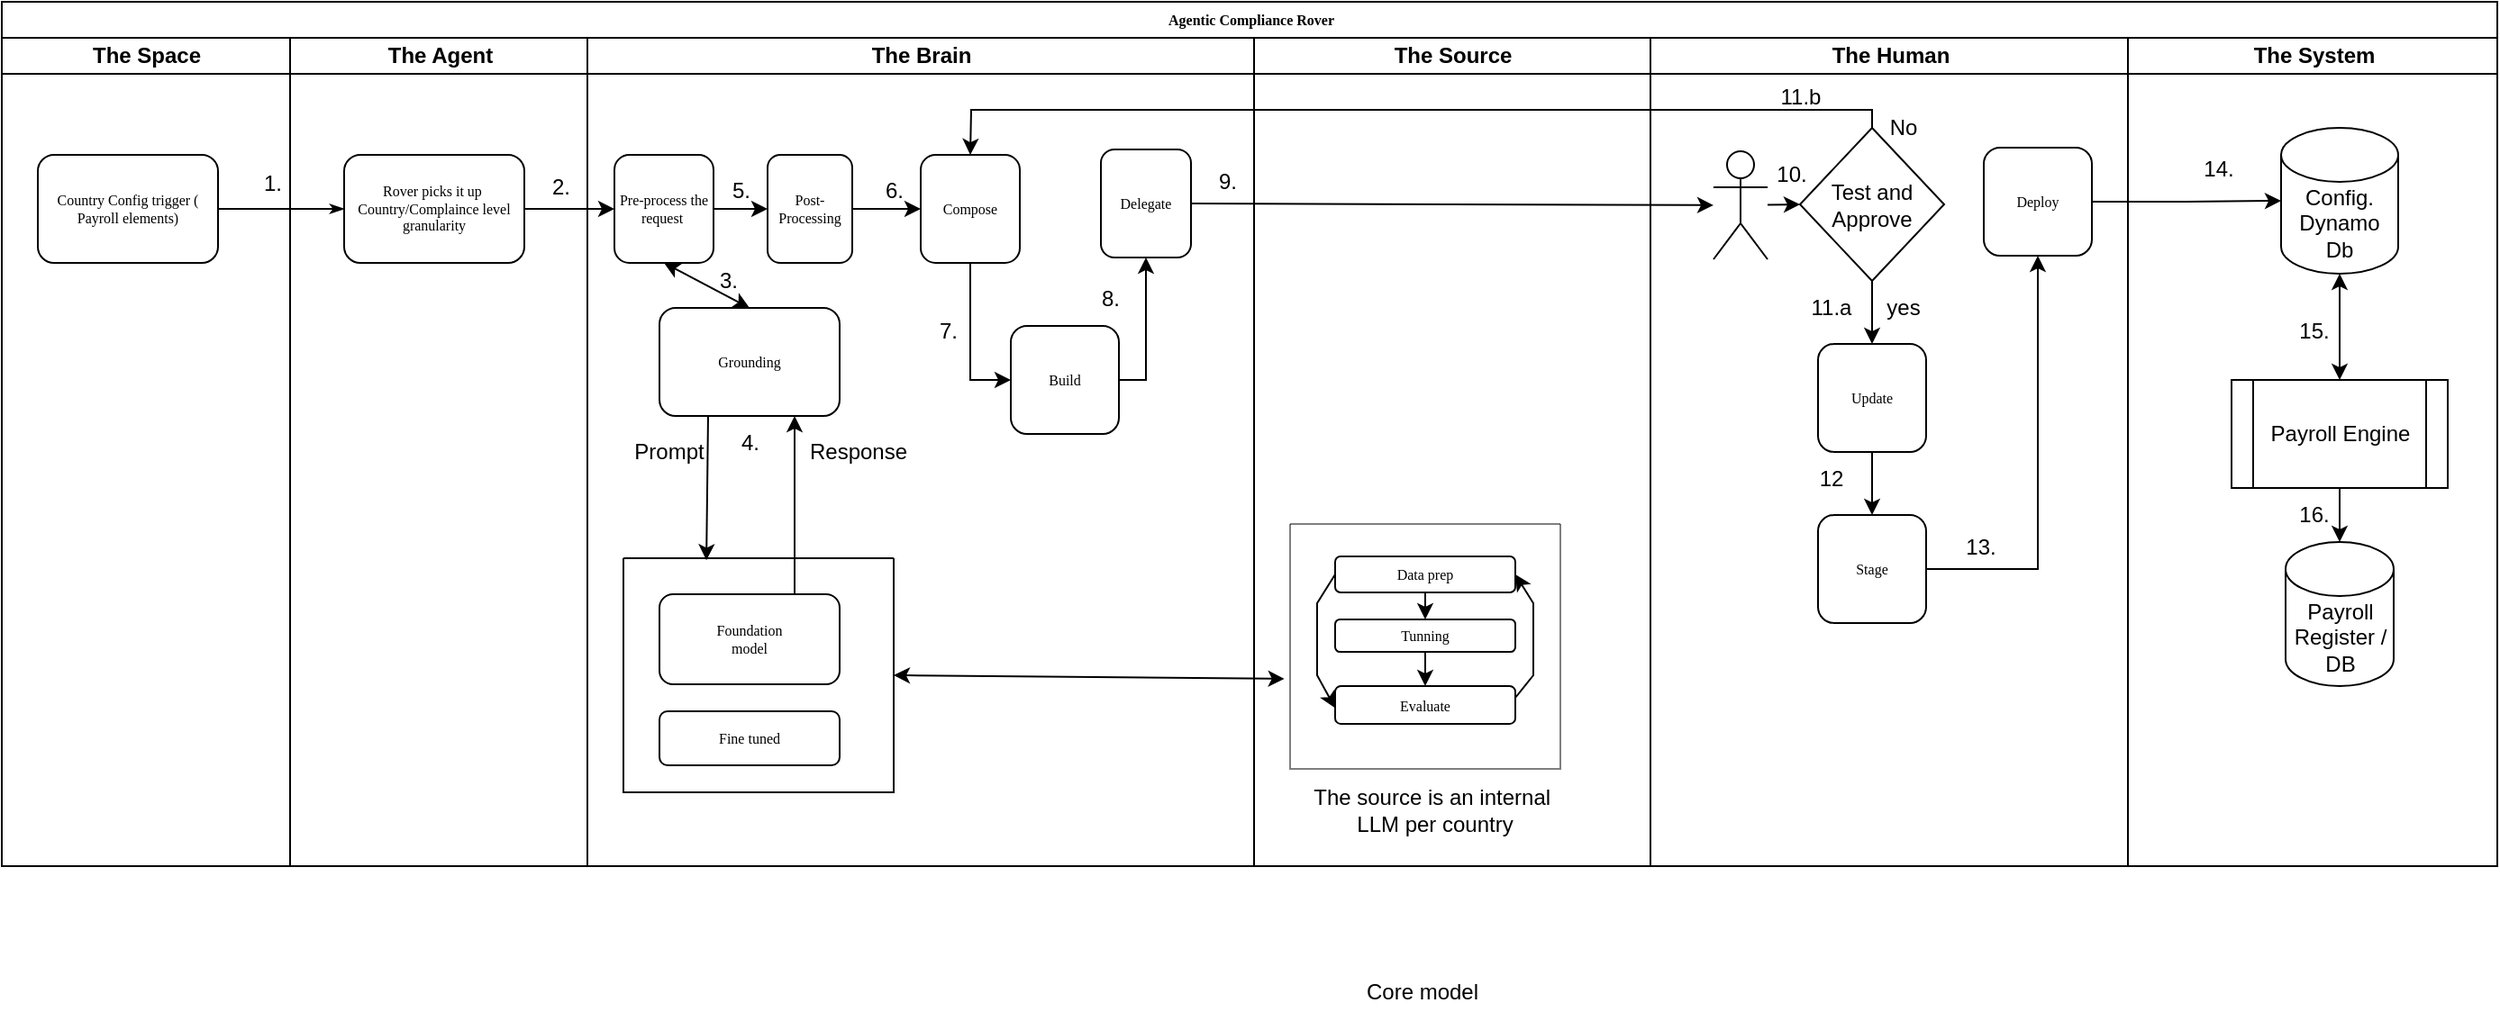 <mxfile version="26.0.9">
  <diagram name="Page-1" id="74e2e168-ea6b-b213-b513-2b3c1d86103e">
    <mxGraphModel dx="2134" dy="597" grid="1" gridSize="10" guides="1" tooltips="1" connect="1" arrows="1" fold="1" page="1" pageScale="1" pageWidth="1100" pageHeight="850" background="none" math="0" shadow="0">
      <root>
        <mxCell id="0" />
        <mxCell id="1" parent="0" />
        <mxCell id="77e6c97f196da883-1" value="Agentic Compliance Rover" style="swimlane;html=1;childLayout=stackLayout;startSize=20;rounded=0;shadow=0;labelBackgroundColor=none;strokeWidth=1;fontFamily=Verdana;fontSize=8;align=center;" parent="1" vertex="1">
          <mxGeometry x="-30" y="112" width="1385" height="480" as="geometry" />
        </mxCell>
        <mxCell id="77e6c97f196da883-2" value="The Space" style="swimlane;html=1;startSize=20;" parent="77e6c97f196da883-1" vertex="1">
          <mxGeometry y="20" width="160" height="460" as="geometry" />
        </mxCell>
        <mxCell id="77e6c97f196da883-8" value="Country Config trigger ( Payroll elements)" style="rounded=1;whiteSpace=wrap;html=1;shadow=0;labelBackgroundColor=none;strokeWidth=1;fontFamily=Verdana;fontSize=8;align=center;" parent="77e6c97f196da883-2" vertex="1">
          <mxGeometry x="20" y="65" width="100" height="60" as="geometry" />
        </mxCell>
        <mxCell id="77e6c97f196da883-26" style="edgeStyle=orthogonalEdgeStyle;rounded=1;html=1;labelBackgroundColor=none;startArrow=none;startFill=0;startSize=5;endArrow=classicThin;endFill=1;endSize=5;jettySize=auto;orthogonalLoop=1;strokeWidth=1;fontFamily=Verdana;fontSize=8" parent="77e6c97f196da883-1" source="77e6c97f196da883-8" target="77e6c97f196da883-11" edge="1">
          <mxGeometry relative="1" as="geometry" />
        </mxCell>
        <mxCell id="77e6c97f196da883-3" value="The Agent" style="swimlane;html=1;startSize=20;" parent="77e6c97f196da883-1" vertex="1">
          <mxGeometry x="160" y="20" width="165" height="460" as="geometry" />
        </mxCell>
        <mxCell id="77e6c97f196da883-11" value="Rover picks it up&amp;nbsp;&lt;div&gt;Country/Complaince level granularity&lt;/div&gt;" style="rounded=1;whiteSpace=wrap;html=1;shadow=0;labelBackgroundColor=none;strokeWidth=1;fontFamily=Verdana;fontSize=8;align=center;" parent="77e6c97f196da883-3" vertex="1">
          <mxGeometry x="30" y="65" width="100" height="60" as="geometry" />
        </mxCell>
        <mxCell id="560VugEVmW1fnqmGFaWP-62" value="2." style="text;html=1;align=center;verticalAlign=middle;resizable=0;points=[];autosize=1;strokeColor=none;fillColor=none;" parent="77e6c97f196da883-3" vertex="1">
          <mxGeometry x="135" y="68" width="30" height="30" as="geometry" />
        </mxCell>
        <mxCell id="77e6c97f196da883-4" value="The Brain" style="swimlane;html=1;startSize=20;" parent="77e6c97f196da883-1" vertex="1">
          <mxGeometry x="325" y="20" width="370" height="460" as="geometry" />
        </mxCell>
        <mxCell id="560VugEVmW1fnqmGFaWP-27" style="edgeStyle=orthogonalEdgeStyle;rounded=0;orthogonalLoop=1;jettySize=auto;html=1;exitX=1;exitY=0.5;exitDx=0;exitDy=0;entryX=0;entryY=0.5;entryDx=0;entryDy=0;" parent="77e6c97f196da883-4" source="77e6c97f196da883-12" target="560VugEVmW1fnqmGFaWP-24" edge="1">
          <mxGeometry relative="1" as="geometry" />
        </mxCell>
        <mxCell id="77e6c97f196da883-12" value="Pre-process the request&amp;nbsp;" style="rounded=1;whiteSpace=wrap;html=1;shadow=0;labelBackgroundColor=none;strokeWidth=1;fontFamily=Verdana;fontSize=8;align=center;" parent="77e6c97f196da883-4" vertex="1">
          <mxGeometry x="15" y="65" width="55" height="60" as="geometry" />
        </mxCell>
        <mxCell id="560VugEVmW1fnqmGFaWP-3" value="Grounding" style="rounded=1;whiteSpace=wrap;html=1;shadow=0;labelBackgroundColor=none;strokeWidth=1;fontFamily=Verdana;fontSize=8;align=center;" parent="77e6c97f196da883-4" vertex="1">
          <mxGeometry x="40" y="150" width="100" height="60" as="geometry" />
        </mxCell>
        <mxCell id="560VugEVmW1fnqmGFaWP-1" value="" style="endArrow=classic;html=1;rounded=0;exitX=0.5;exitY=1;exitDx=0;exitDy=0;entryX=0.307;entryY=0.009;entryDx=0;entryDy=0;entryPerimeter=0;" parent="77e6c97f196da883-4" target="560VugEVmW1fnqmGFaWP-15" edge="1">
          <mxGeometry width="50" height="50" relative="1" as="geometry">
            <mxPoint x="67" y="210" as="sourcePoint" />
            <mxPoint x="67" y="260" as="targetPoint" />
          </mxGeometry>
        </mxCell>
        <mxCell id="77e6c97f196da883-15" value="Foundation&lt;div&gt;model&lt;/div&gt;" style="rounded=1;whiteSpace=wrap;html=1;shadow=0;labelBackgroundColor=none;strokeWidth=1;fontFamily=Verdana;fontSize=8;align=center;" parent="77e6c97f196da883-4" vertex="1">
          <mxGeometry x="40" y="309" width="100" height="50" as="geometry" />
        </mxCell>
        <mxCell id="560VugEVmW1fnqmGFaWP-15" value="" style="swimlane;startSize=0;" parent="77e6c97f196da883-4" vertex="1">
          <mxGeometry x="20" y="289" width="150" height="130" as="geometry" />
        </mxCell>
        <mxCell id="560VugEVmW1fnqmGFaWP-8" value="Fine tuned" style="rounded=1;whiteSpace=wrap;html=1;shadow=0;labelBackgroundColor=none;strokeWidth=1;fontFamily=Verdana;fontSize=8;align=center;" parent="560VugEVmW1fnqmGFaWP-15" vertex="1">
          <mxGeometry x="20" y="85" width="100" height="30" as="geometry" />
        </mxCell>
        <mxCell id="560VugEVmW1fnqmGFaWP-20" value="" style="endArrow=classic;html=1;rounded=0;exitX=0.75;exitY=0;exitDx=0;exitDy=0;entryX=0.75;entryY=1;entryDx=0;entryDy=0;" parent="77e6c97f196da883-4" source="77e6c97f196da883-15" target="560VugEVmW1fnqmGFaWP-3" edge="1">
          <mxGeometry width="50" height="50" relative="1" as="geometry">
            <mxPoint x="70" y="170" as="sourcePoint" />
            <mxPoint x="120" y="120" as="targetPoint" />
          </mxGeometry>
        </mxCell>
        <mxCell id="560VugEVmW1fnqmGFaWP-22" value="Response" style="text;html=1;align=center;verticalAlign=middle;resizable=0;points=[];autosize=1;strokeColor=none;fillColor=none;" parent="77e6c97f196da883-4" vertex="1">
          <mxGeometry x="110" y="215" width="80" height="30" as="geometry" />
        </mxCell>
        <mxCell id="560VugEVmW1fnqmGFaWP-29" value="" style="edgeStyle=orthogonalEdgeStyle;rounded=0;orthogonalLoop=1;jettySize=auto;html=1;" parent="77e6c97f196da883-4" source="560VugEVmW1fnqmGFaWP-24" target="560VugEVmW1fnqmGFaWP-28" edge="1">
          <mxGeometry relative="1" as="geometry" />
        </mxCell>
        <mxCell id="560VugEVmW1fnqmGFaWP-24" value="Post-Processing" style="rounded=1;whiteSpace=wrap;html=1;shadow=0;labelBackgroundColor=none;strokeWidth=1;fontFamily=Verdana;fontSize=8;align=center;" parent="77e6c97f196da883-4" vertex="1">
          <mxGeometry x="100" y="65" width="47" height="60" as="geometry" />
        </mxCell>
        <mxCell id="560VugEVmW1fnqmGFaWP-31" value="" style="edgeStyle=orthogonalEdgeStyle;rounded=0;orthogonalLoop=1;jettySize=auto;html=1;entryX=0;entryY=0.5;entryDx=0;entryDy=0;" parent="77e6c97f196da883-4" source="560VugEVmW1fnqmGFaWP-28" target="560VugEVmW1fnqmGFaWP-30" edge="1">
          <mxGeometry relative="1" as="geometry">
            <Array as="points">
              <mxPoint x="212" y="190" />
            </Array>
          </mxGeometry>
        </mxCell>
        <mxCell id="560VugEVmW1fnqmGFaWP-28" value="Compose" style="rounded=1;whiteSpace=wrap;html=1;shadow=0;labelBackgroundColor=none;strokeWidth=1;fontFamily=Verdana;fontSize=8;align=center;" parent="77e6c97f196da883-4" vertex="1">
          <mxGeometry x="185" y="65" width="55" height="60" as="geometry" />
        </mxCell>
        <mxCell id="560VugEVmW1fnqmGFaWP-33" value="" style="edgeStyle=orthogonalEdgeStyle;rounded=0;orthogonalLoop=1;jettySize=auto;html=1;exitX=1;exitY=0.5;exitDx=0;exitDy=0;" parent="77e6c97f196da883-4" source="560VugEVmW1fnqmGFaWP-30" target="560VugEVmW1fnqmGFaWP-32" edge="1">
          <mxGeometry relative="1" as="geometry">
            <Array as="points">
              <mxPoint x="310" y="190" />
            </Array>
          </mxGeometry>
        </mxCell>
        <mxCell id="560VugEVmW1fnqmGFaWP-30" value="Build" style="rounded=1;whiteSpace=wrap;html=1;shadow=0;labelBackgroundColor=none;strokeWidth=1;fontFamily=Verdana;fontSize=8;align=center;" parent="77e6c97f196da883-4" vertex="1">
          <mxGeometry x="235" y="160" width="60" height="60" as="geometry" />
        </mxCell>
        <mxCell id="560VugEVmW1fnqmGFaWP-21" value="Prompt" style="text;html=1;align=center;verticalAlign=middle;resizable=0;points=[];autosize=1;strokeColor=none;fillColor=none;" parent="77e6c97f196da883-4" vertex="1">
          <mxGeometry x="15" y="215" width="60" height="30" as="geometry" />
        </mxCell>
        <mxCell id="560VugEVmW1fnqmGFaWP-32" value="Delegate" style="rounded=1;whiteSpace=wrap;html=1;shadow=0;labelBackgroundColor=none;strokeWidth=1;fontFamily=Verdana;fontSize=8;align=center;" parent="77e6c97f196da883-4" vertex="1">
          <mxGeometry x="285" y="62" width="50" height="60" as="geometry" />
        </mxCell>
        <mxCell id="560VugEVmW1fnqmGFaWP-63" value="" style="endArrow=classic;startArrow=classic;html=1;rounded=0;entryX=0.5;entryY=1;entryDx=0;entryDy=0;exitX=0.5;exitY=0;exitDx=0;exitDy=0;" parent="77e6c97f196da883-4" source="560VugEVmW1fnqmGFaWP-3" target="77e6c97f196da883-12" edge="1">
          <mxGeometry width="50" height="50" relative="1" as="geometry">
            <mxPoint x="-30" y="190" as="sourcePoint" />
            <mxPoint x="20" y="140" as="targetPoint" />
          </mxGeometry>
        </mxCell>
        <mxCell id="560VugEVmW1fnqmGFaWP-64" value="3." style="text;html=1;align=center;verticalAlign=middle;resizable=0;points=[];autosize=1;strokeColor=none;fillColor=none;" parent="77e6c97f196da883-4" vertex="1">
          <mxGeometry x="63" y="120" width="30" height="30" as="geometry" />
        </mxCell>
        <mxCell id="560VugEVmW1fnqmGFaWP-65" value="4." style="text;html=1;align=center;verticalAlign=middle;resizable=0;points=[];autosize=1;strokeColor=none;fillColor=none;" parent="77e6c97f196da883-4" vertex="1">
          <mxGeometry x="75" y="210" width="30" height="30" as="geometry" />
        </mxCell>
        <mxCell id="560VugEVmW1fnqmGFaWP-66" value="5." style="text;html=1;align=center;verticalAlign=middle;resizable=0;points=[];autosize=1;strokeColor=none;fillColor=none;" parent="77e6c97f196da883-4" vertex="1">
          <mxGeometry x="70" y="70" width="30" height="30" as="geometry" />
        </mxCell>
        <mxCell id="560VugEVmW1fnqmGFaWP-67" value="6." style="text;html=1;align=center;verticalAlign=middle;resizable=0;points=[];autosize=1;strokeColor=none;fillColor=none;" parent="77e6c97f196da883-4" vertex="1">
          <mxGeometry x="155" y="70" width="30" height="30" as="geometry" />
        </mxCell>
        <mxCell id="560VugEVmW1fnqmGFaWP-68" value="7." style="text;html=1;align=center;verticalAlign=middle;resizable=0;points=[];autosize=1;strokeColor=none;fillColor=none;" parent="77e6c97f196da883-4" vertex="1">
          <mxGeometry x="185" y="148" width="30" height="30" as="geometry" />
        </mxCell>
        <mxCell id="560VugEVmW1fnqmGFaWP-78" value="8." style="text;html=1;align=center;verticalAlign=middle;resizable=0;points=[];autosize=1;strokeColor=none;fillColor=none;" parent="77e6c97f196da883-4" vertex="1">
          <mxGeometry x="275" y="130" width="30" height="30" as="geometry" />
        </mxCell>
        <mxCell id="560VugEVmW1fnqmGFaWP-79" value="9." style="text;html=1;align=center;verticalAlign=middle;resizable=0;points=[];autosize=1;strokeColor=none;fillColor=none;" parent="77e6c97f196da883-4" vertex="1">
          <mxGeometry x="340" y="65" width="30" height="30" as="geometry" />
        </mxCell>
        <mxCell id="77e6c97f196da883-5" value="The Source" style="swimlane;html=1;startSize=20;" parent="77e6c97f196da883-1" vertex="1">
          <mxGeometry x="695" y="20" width="220" height="460" as="geometry" />
        </mxCell>
        <mxCell id="560VugEVmW1fnqmGFaWP-13" value="" style="swimlane;startSize=0;fillColor=light-dark(#121212,#EDEDED);opacity=50;" parent="77e6c97f196da883-5" vertex="1">
          <mxGeometry x="20" y="270" width="150" height="136" as="geometry" />
        </mxCell>
        <mxCell id="560VugEVmW1fnqmGFaWP-14" value="Core model" style="text;html=1;align=center;verticalAlign=middle;resizable=0;points=[];autosize=1;strokeColor=none;fillColor=none;" parent="560VugEVmW1fnqmGFaWP-13" vertex="1">
          <mxGeometry x="28" y="245" width="90" height="30" as="geometry" />
        </mxCell>
        <mxCell id="77e6c97f196da883-17" value="Data prep" style="rounded=1;whiteSpace=wrap;html=1;shadow=0;labelBackgroundColor=none;strokeWidth=1;fontFamily=Verdana;fontSize=8;align=center;" parent="560VugEVmW1fnqmGFaWP-13" vertex="1">
          <mxGeometry x="25" y="18" width="100" height="20" as="geometry" />
        </mxCell>
        <mxCell id="560VugEVmW1fnqmGFaWP-10" value="Evaluate" style="rounded=1;whiteSpace=wrap;html=1;shadow=0;labelBackgroundColor=none;strokeWidth=1;fontFamily=Verdana;fontSize=8;align=center;" parent="560VugEVmW1fnqmGFaWP-13" vertex="1">
          <mxGeometry x="25" y="90" width="100" height="21" as="geometry" />
        </mxCell>
        <mxCell id="560VugEVmW1fnqmGFaWP-16" value="" style="endArrow=classic;html=1;rounded=0;entryX=1;entryY=0.5;entryDx=0;entryDy=0;exitX=1;exitY=0.5;exitDx=0;exitDy=0;" parent="560VugEVmW1fnqmGFaWP-13" target="77e6c97f196da883-17" edge="1">
          <mxGeometry width="50" height="50" relative="1" as="geometry">
            <mxPoint x="125" y="96.5" as="sourcePoint" />
            <mxPoint x="10" y="192" as="targetPoint" />
            <Array as="points">
              <mxPoint x="135" y="84" />
              <mxPoint x="135" y="64" />
              <mxPoint x="135" y="44" />
            </Array>
          </mxGeometry>
        </mxCell>
        <mxCell id="560VugEVmW1fnqmGFaWP-18" value="" style="endArrow=classic;html=1;rounded=0;entryX=0;entryY=0.75;entryDx=0;entryDy=0;exitX=0;exitY=0.5;exitDx=0;exitDy=0;" parent="560VugEVmW1fnqmGFaWP-13" source="77e6c97f196da883-17" edge="1">
          <mxGeometry width="50" height="50" relative="1" as="geometry">
            <mxPoint x="25" y="-35" as="sourcePoint" />
            <mxPoint x="25" y="102.25" as="targetPoint" />
            <Array as="points">
              <mxPoint x="15" y="44" />
              <mxPoint x="15" y="84" />
            </Array>
          </mxGeometry>
        </mxCell>
        <mxCell id="560VugEVmW1fnqmGFaWP-9" value="Tunning" style="rounded=1;whiteSpace=wrap;html=1;shadow=0;labelBackgroundColor=none;strokeWidth=1;fontFamily=Verdana;fontSize=8;align=center;" parent="560VugEVmW1fnqmGFaWP-13" vertex="1">
          <mxGeometry x="25" y="53" width="100" height="18" as="geometry" />
        </mxCell>
        <mxCell id="560VugEVmW1fnqmGFaWP-73" value="" style="endArrow=classic;html=1;rounded=0;exitX=0.5;exitY=1;exitDx=0;exitDy=0;entryX=0.5;entryY=0;entryDx=0;entryDy=0;" parent="560VugEVmW1fnqmGFaWP-13" source="560VugEVmW1fnqmGFaWP-9" target="560VugEVmW1fnqmGFaWP-10" edge="1">
          <mxGeometry width="50" height="50" relative="1" as="geometry">
            <mxPoint x="-15" y="59" as="sourcePoint" />
            <mxPoint x="75" y="85" as="targetPoint" />
          </mxGeometry>
        </mxCell>
        <mxCell id="560VugEVmW1fnqmGFaWP-76" value="" style="endArrow=classic;html=1;rounded=0;exitX=0.5;exitY=1;exitDx=0;exitDy=0;entryX=0.5;entryY=0;entryDx=0;entryDy=0;" parent="560VugEVmW1fnqmGFaWP-13" source="77e6c97f196da883-17" target="560VugEVmW1fnqmGFaWP-9" edge="1">
          <mxGeometry width="50" height="50" relative="1" as="geometry">
            <mxPoint x="-15" y="8" as="sourcePoint" />
            <mxPoint x="35" y="-42" as="targetPoint" />
          </mxGeometry>
        </mxCell>
        <mxCell id="560VugEVmW1fnqmGFaWP-23" value="The source is an internal&amp;nbsp;&lt;div&gt;LLM per country&lt;/div&gt;" style="text;html=1;align=center;verticalAlign=middle;resizable=0;points=[];autosize=1;strokeColor=none;fillColor=none;" parent="77e6c97f196da883-5" vertex="1">
          <mxGeometry x="20" y="409" width="160" height="40" as="geometry" />
        </mxCell>
        <mxCell id="77e6c97f196da883-6" value="The Human" style="swimlane;html=1;startSize=20;" parent="77e6c97f196da883-1" vertex="1">
          <mxGeometry x="915" y="20" width="265" height="460" as="geometry" />
        </mxCell>
        <mxCell id="560VugEVmW1fnqmGFaWP-19" value="" style="shape=umlActor;verticalLabelPosition=bottom;verticalAlign=top;html=1;outlineConnect=0;" parent="77e6c97f196da883-6" vertex="1">
          <mxGeometry x="35" y="63" width="30" height="60" as="geometry" />
        </mxCell>
        <mxCell id="560VugEVmW1fnqmGFaWP-38" value="Test and&lt;div&gt;Approve&lt;/div&gt;" style="rhombus;whiteSpace=wrap;html=1;verticalAlign=middle;align=center;" parent="77e6c97f196da883-6" vertex="1">
          <mxGeometry x="83" y="50" width="80" height="85" as="geometry" />
        </mxCell>
        <mxCell id="560VugEVmW1fnqmGFaWP-42" value="Update" style="rounded=1;whiteSpace=wrap;html=1;shadow=0;labelBackgroundColor=none;strokeWidth=1;fontFamily=Verdana;fontSize=8;align=center;" parent="77e6c97f196da883-6" vertex="1">
          <mxGeometry x="93" y="170" width="60" height="60" as="geometry" />
        </mxCell>
        <mxCell id="560VugEVmW1fnqmGFaWP-43" value="Stage" style="rounded=1;whiteSpace=wrap;html=1;shadow=0;labelBackgroundColor=none;strokeWidth=1;fontFamily=Verdana;fontSize=8;align=center;" parent="77e6c97f196da883-6" vertex="1">
          <mxGeometry x="93" y="265" width="60" height="60" as="geometry" />
        </mxCell>
        <mxCell id="560VugEVmW1fnqmGFaWP-44" value="" style="edgeStyle=orthogonalEdgeStyle;rounded=0;orthogonalLoop=1;jettySize=auto;html=1;" parent="77e6c97f196da883-6" source="560VugEVmW1fnqmGFaWP-42" target="560VugEVmW1fnqmGFaWP-43" edge="1">
          <mxGeometry relative="1" as="geometry" />
        </mxCell>
        <mxCell id="560VugEVmW1fnqmGFaWP-41" value="yes" style="text;html=1;align=center;verticalAlign=middle;resizable=0;points=[];autosize=1;strokeColor=none;fillColor=none;" parent="77e6c97f196da883-6" vertex="1">
          <mxGeometry x="120" y="135" width="40" height="30" as="geometry" />
        </mxCell>
        <mxCell id="560VugEVmW1fnqmGFaWP-52" value="No" style="text;html=1;align=center;verticalAlign=middle;resizable=0;points=[];autosize=1;strokeColor=none;fillColor=none;" parent="77e6c97f196da883-6" vertex="1">
          <mxGeometry x="120" y="35" width="40" height="30" as="geometry" />
        </mxCell>
        <mxCell id="560VugEVmW1fnqmGFaWP-47" value="Deploy" style="rounded=1;whiteSpace=wrap;html=1;shadow=0;labelBackgroundColor=none;strokeWidth=1;fontFamily=Verdana;fontSize=8;align=center;" parent="77e6c97f196da883-6" vertex="1">
          <mxGeometry x="185" y="61" width="60" height="60" as="geometry" />
        </mxCell>
        <mxCell id="560VugEVmW1fnqmGFaWP-48" value="" style="edgeStyle=orthogonalEdgeStyle;rounded=0;orthogonalLoop=1;jettySize=auto;html=1;" parent="77e6c97f196da883-6" source="560VugEVmW1fnqmGFaWP-43" target="560VugEVmW1fnqmGFaWP-47" edge="1">
          <mxGeometry relative="1" as="geometry" />
        </mxCell>
        <mxCell id="560VugEVmW1fnqmGFaWP-57" value="" style="endArrow=classic;html=1;rounded=0;exitX=0.5;exitY=1;exitDx=0;exitDy=0;entryX=0.5;entryY=0;entryDx=0;entryDy=0;" parent="77e6c97f196da883-6" source="560VugEVmW1fnqmGFaWP-38" target="560VugEVmW1fnqmGFaWP-42" edge="1">
          <mxGeometry width="50" height="50" relative="1" as="geometry">
            <mxPoint x="210" y="190" as="sourcePoint" />
            <mxPoint x="260" y="140" as="targetPoint" />
          </mxGeometry>
        </mxCell>
        <mxCell id="560VugEVmW1fnqmGFaWP-81" value="" style="endArrow=classic;html=1;rounded=0;entryX=0;entryY=0.5;entryDx=0;entryDy=0;" parent="77e6c97f196da883-6" source="560VugEVmW1fnqmGFaWP-19" target="560VugEVmW1fnqmGFaWP-38" edge="1">
          <mxGeometry width="50" height="50" relative="1" as="geometry">
            <mxPoint x="-105" y="58" as="sourcePoint" />
            <mxPoint x="-55" y="8" as="targetPoint" />
          </mxGeometry>
        </mxCell>
        <mxCell id="560VugEVmW1fnqmGFaWP-82" value="10." style="text;html=1;align=center;verticalAlign=middle;resizable=0;points=[];autosize=1;strokeColor=none;fillColor=none;" parent="77e6c97f196da883-6" vertex="1">
          <mxGeometry x="58" y="61" width="40" height="30" as="geometry" />
        </mxCell>
        <mxCell id="560VugEVmW1fnqmGFaWP-83" value="11.a" style="text;html=1;align=center;verticalAlign=middle;resizable=0;points=[];autosize=1;strokeColor=none;fillColor=none;" parent="77e6c97f196da883-6" vertex="1">
          <mxGeometry x="75" y="135" width="50" height="30" as="geometry" />
        </mxCell>
        <mxCell id="560VugEVmW1fnqmGFaWP-84" value="11.b" style="text;html=1;align=center;verticalAlign=middle;resizable=0;points=[];autosize=1;strokeColor=none;fillColor=none;" parent="77e6c97f196da883-6" vertex="1">
          <mxGeometry x="58" y="18" width="50" height="30" as="geometry" />
        </mxCell>
        <mxCell id="560VugEVmW1fnqmGFaWP-85" value="12" style="text;html=1;align=center;verticalAlign=middle;resizable=0;points=[];autosize=1;strokeColor=none;fillColor=none;" parent="77e6c97f196da883-6" vertex="1">
          <mxGeometry x="80" y="230" width="40" height="30" as="geometry" />
        </mxCell>
        <mxCell id="560VugEVmW1fnqmGFaWP-86" value="13." style="text;html=1;align=center;verticalAlign=middle;resizable=0;points=[];autosize=1;strokeColor=none;fillColor=none;" parent="77e6c97f196da883-6" vertex="1">
          <mxGeometry x="163" y="268" width="40" height="30" as="geometry" />
        </mxCell>
        <mxCell id="77e6c97f196da883-7" value="The System" style="swimlane;html=1;startSize=20;" parent="77e6c97f196da883-1" vertex="1">
          <mxGeometry x="1180" y="20" width="205" height="460" as="geometry" />
        </mxCell>
        <mxCell id="560VugEVmW1fnqmGFaWP-71" value="" style="edgeStyle=orthogonalEdgeStyle;rounded=0;orthogonalLoop=1;jettySize=auto;html=1;" parent="77e6c97f196da883-7" source="560VugEVmW1fnqmGFaWP-49" target="560VugEVmW1fnqmGFaWP-70" edge="1">
          <mxGeometry relative="1" as="geometry" />
        </mxCell>
        <mxCell id="560VugEVmW1fnqmGFaWP-49" value="Payroll Engine" style="shape=process;whiteSpace=wrap;html=1;backgroundOutline=1;" parent="77e6c97f196da883-7" vertex="1">
          <mxGeometry x="57.5" y="190" width="120" height="60" as="geometry" />
        </mxCell>
        <mxCell id="560VugEVmW1fnqmGFaWP-55" value="Config. Dynamo Db" style="shape=cylinder3;whiteSpace=wrap;html=1;boundedLbl=1;backgroundOutline=1;size=15;" parent="77e6c97f196da883-7" vertex="1">
          <mxGeometry x="85" y="50" width="65" height="81" as="geometry" />
        </mxCell>
        <mxCell id="560VugEVmW1fnqmGFaWP-60" value="" style="endArrow=classic;startArrow=classic;html=1;rounded=0;exitX=0.5;exitY=0;exitDx=0;exitDy=0;" parent="77e6c97f196da883-7" source="560VugEVmW1fnqmGFaWP-49" target="560VugEVmW1fnqmGFaWP-55" edge="1">
          <mxGeometry width="50" height="50" relative="1" as="geometry">
            <mxPoint x="65" y="185" as="sourcePoint" />
            <mxPoint x="115" y="135" as="targetPoint" />
          </mxGeometry>
        </mxCell>
        <mxCell id="560VugEVmW1fnqmGFaWP-70" value="Payroll Register / DB" style="shape=cylinder3;whiteSpace=wrap;html=1;boundedLbl=1;backgroundOutline=1;size=15;" parent="77e6c97f196da883-7" vertex="1">
          <mxGeometry x="87.5" y="280" width="60" height="80" as="geometry" />
        </mxCell>
        <mxCell id="560VugEVmW1fnqmGFaWP-87" value="14." style="text;html=1;align=center;verticalAlign=middle;resizable=0;points=[];autosize=1;strokeColor=none;fillColor=none;" parent="77e6c97f196da883-7" vertex="1">
          <mxGeometry x="30" y="58" width="40" height="30" as="geometry" />
        </mxCell>
        <mxCell id="560VugEVmW1fnqmGFaWP-88" value="15." style="text;html=1;align=center;verticalAlign=middle;resizable=0;points=[];autosize=1;strokeColor=none;fillColor=none;" parent="77e6c97f196da883-7" vertex="1">
          <mxGeometry x="82.5" y="148" width="40" height="30" as="geometry" />
        </mxCell>
        <mxCell id="560VugEVmW1fnqmGFaWP-89" value="16." style="text;html=1;align=center;verticalAlign=middle;resizable=0;points=[];autosize=1;strokeColor=none;fillColor=none;" parent="77e6c97f196da883-7" vertex="1">
          <mxGeometry x="82.5" y="250" width="40" height="30" as="geometry" />
        </mxCell>
        <mxCell id="560VugEVmW1fnqmGFaWP-2" style="edgeStyle=orthogonalEdgeStyle;rounded=0;orthogonalLoop=1;jettySize=auto;html=1;exitX=1;exitY=0.5;exitDx=0;exitDy=0;entryX=0;entryY=0.5;entryDx=0;entryDy=0;" parent="77e6c97f196da883-1" source="77e6c97f196da883-11" target="77e6c97f196da883-12" edge="1">
          <mxGeometry relative="1" as="geometry" />
        </mxCell>
        <mxCell id="560VugEVmW1fnqmGFaWP-34" value="" style="endArrow=classic;html=1;rounded=0;exitX=1;exitY=0.5;exitDx=0;exitDy=0;" parent="77e6c97f196da883-1" source="560VugEVmW1fnqmGFaWP-32" target="560VugEVmW1fnqmGFaWP-19" edge="1">
          <mxGeometry width="50" height="50" relative="1" as="geometry">
            <mxPoint x="810" y="320" as="sourcePoint" />
            <mxPoint x="860" y="270" as="targetPoint" />
          </mxGeometry>
        </mxCell>
        <mxCell id="560VugEVmW1fnqmGFaWP-51" value="" style="endArrow=classic;html=1;rounded=0;entryX=0.5;entryY=0;entryDx=0;entryDy=0;exitX=0.5;exitY=0;exitDx=0;exitDy=0;" parent="77e6c97f196da883-1" source="560VugEVmW1fnqmGFaWP-38" target="560VugEVmW1fnqmGFaWP-28" edge="1">
          <mxGeometry width="50" height="50" relative="1" as="geometry">
            <mxPoint x="1040" y="70" as="sourcePoint" />
            <mxPoint x="1100" y="25" as="targetPoint" />
            <Array as="points">
              <mxPoint x="1038" y="60" />
              <mxPoint x="538" y="60" />
            </Array>
          </mxGeometry>
        </mxCell>
        <mxCell id="560VugEVmW1fnqmGFaWP-58" value="" style="edgeStyle=orthogonalEdgeStyle;rounded=0;orthogonalLoop=1;jettySize=auto;html=1;" parent="77e6c97f196da883-1" source="560VugEVmW1fnqmGFaWP-47" target="560VugEVmW1fnqmGFaWP-55" edge="1">
          <mxGeometry relative="1" as="geometry" />
        </mxCell>
        <mxCell id="560VugEVmW1fnqmGFaWP-17" value="" style="endArrow=classic;startArrow=classic;html=1;rounded=0;exitX=1;exitY=0.5;exitDx=0;exitDy=0;entryX=-0.021;entryY=0.632;entryDx=0;entryDy=0;entryPerimeter=0;" parent="77e6c97f196da883-1" source="560VugEVmW1fnqmGFaWP-15" target="560VugEVmW1fnqmGFaWP-13" edge="1">
          <mxGeometry width="50" height="50" relative="1" as="geometry">
            <mxPoint x="475" y="322.16" as="sourcePoint" />
            <mxPoint x="576.2" y="322.16" as="targetPoint" />
          </mxGeometry>
        </mxCell>
        <mxCell id="560VugEVmW1fnqmGFaWP-61" value="1." style="text;html=1;align=center;verticalAlign=middle;resizable=0;points=[];autosize=1;strokeColor=none;fillColor=none;" parent="1" vertex="1">
          <mxGeometry x="105" y="198" width="30" height="30" as="geometry" />
        </mxCell>
      </root>
    </mxGraphModel>
  </diagram>
</mxfile>
